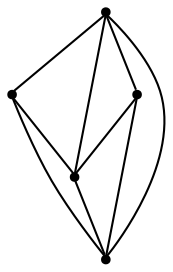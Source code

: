 graph {
  node [shape=point,comment="{\"directed\":false,\"doi\":\"10.1007/978-3-319-73915-1_15\",\"figure\":\"1 (4)\"}"]

  v0 [pos="358.29352583346326,350.55605442277215"]
  v1 [pos="449.6164134408134,304.89712555012693"]
  v2 [pos="358.29352583346326,419.0473648146507"]
  v3 [pos="358.29352583346326,487.53659271137224"]
  v4 [pos="266.9748032674723,304.8971255501269"]

  v0 -- v2 [id="-1",pos="358.29352583346326,350.55605442277215 358.29456709380304,396.2138148725621 358.29456709380304,396.2138148725621 358.29456709380304,396.2138148725621 358.29352583346326,419.0473648146507 358.29352583346326,419.0473648146507 358.29352583346326,419.0473648146507"]
  v4 -- v0 [id="-2",pos="266.9748032674723,304.8971255501269 358.29352583346326,350.55605442277215 358.29352583346326,350.55605442277215 358.29352583346326,350.55605442277215"]
  v4 -- v2 [id="-3",pos="266.9748032674723,304.8971255501269 358.29352583346326,419.0473648146507 358.29352583346326,419.0473648146507 358.29352583346326,419.0473648146507"]
  v4 -- v3 [id="-4",pos="266.9748032674723,304.8971255501269 358.29352583346326,487.53659271137224 358.29352583346326,487.53659271137224 358.29352583346326,487.53659271137224"]
  v3 -- v1 [id="-5",pos="358.29352583346326,487.53659271137224 449.6164134408134,304.89712555012693 449.6164134408134,304.89712555012693 449.6164134408134,304.89712555012693"]
  v3 -- v2 [id="-6",pos="358.29352583346326,487.53659271137224 358.29456709380304,441.87886405540144 358.29456709380304,441.87886405540144 358.29456709380304,441.87886405540144 358.29352583346326,419.0473648146507 358.29352583346326,419.0473648146507 358.29352583346326,419.0473648146507"]
  v2 -- v1 [id="-7",pos="358.29352583346326,419.0473648146507 449.6164134408134,304.89712555012693 449.6164134408134,304.89712555012693 449.6164134408134,304.89712555012693"]
  v4 -- v1 [id="-8",pos="266.9748032674723,304.8971255501269 449.6164134408134,304.89712555012693 449.6164134408134,304.89712555012693 449.6164134408134,304.89712555012693"]
  v0 -- v1 [id="-9",pos="358.29352583346326,350.55605442277215 449.6164134408134,304.89712555012693 449.6164134408134,304.89712555012693 449.6164134408134,304.89712555012693"]
}